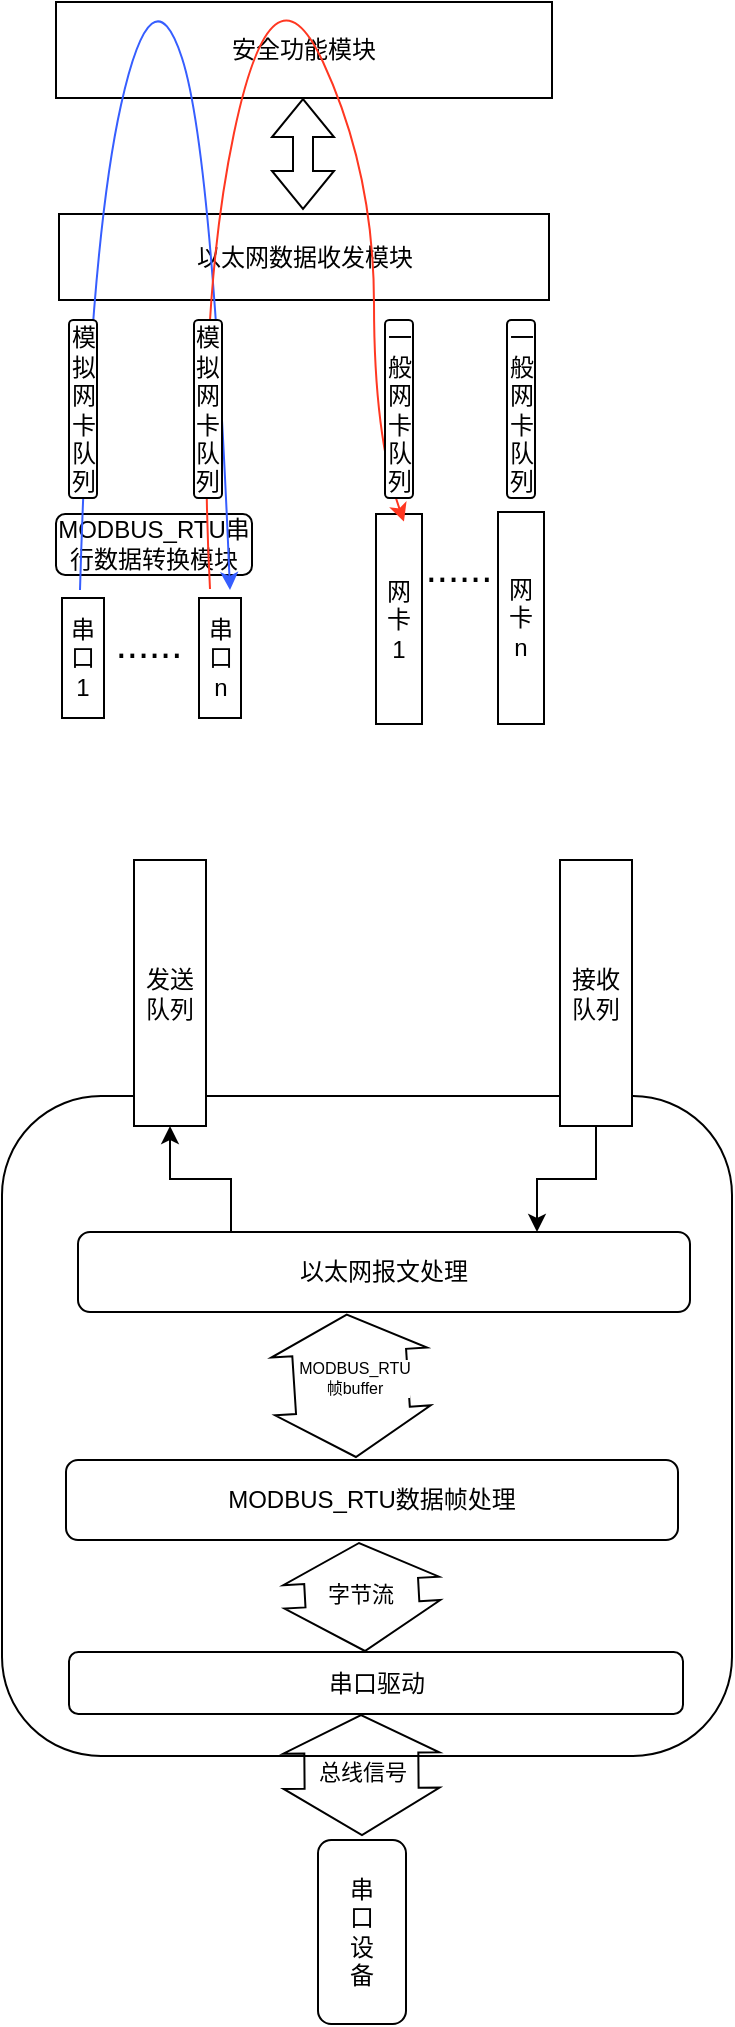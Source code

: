 <mxfile version="22.1.4" type="github">
  <diagram name="第 1 页" id="0guYEPcLW2XiCTTwkZSu">
    <mxGraphModel dx="1569" dy="294" grid="0" gridSize="10" guides="1" tooltips="1" connect="1" arrows="1" fold="1" page="0" pageScale="1" pageWidth="827" pageHeight="1169" math="0" shadow="0">
      <root>
        <mxCell id="0" />
        <mxCell id="1" parent="0" />
        <mxCell id="1YQMZuG3S02R0JHDBI4F-1" value="以太网数据收发模块" style="rounded=0;whiteSpace=wrap;html=1;" parent="1" vertex="1">
          <mxGeometry x="123.5" y="561" width="245" height="43" as="geometry" />
        </mxCell>
        <mxCell id="1YQMZuG3S02R0JHDBI4F-2" value="安全功能模块" style="rounded=0;whiteSpace=wrap;html=1;" parent="1" vertex="1">
          <mxGeometry x="122" y="455" width="248" height="48" as="geometry" />
        </mxCell>
        <mxCell id="1YQMZuG3S02R0JHDBI4F-5" value="" style="shape=flexArrow;endArrow=classic;startArrow=classic;html=1;rounded=0;" parent="1" edge="1">
          <mxGeometry width="100" height="100" relative="1" as="geometry">
            <mxPoint x="245.5" y="559" as="sourcePoint" />
            <mxPoint x="245.5" y="503" as="targetPoint" />
          </mxGeometry>
        </mxCell>
        <mxCell id="1YQMZuG3S02R0JHDBI4F-6" value="网卡&lt;br&gt;1" style="rounded=0;whiteSpace=wrap;html=1;" parent="1" vertex="1">
          <mxGeometry x="282" y="711" width="23" height="105" as="geometry" />
        </mxCell>
        <mxCell id="1YQMZuG3S02R0JHDBI4F-8" value="&lt;font style=&quot;font-size: 20px;&quot;&gt;......&lt;/font&gt;" style="text;html=1;align=center;verticalAlign=middle;resizable=0;points=[];autosize=1;strokeColor=none;fillColor=none;" parent="1" vertex="1">
          <mxGeometry x="297" y="718.75" width="51" height="36" as="geometry" />
        </mxCell>
        <mxCell id="1YQMZuG3S02R0JHDBI4F-9" value="MODBUS_RTU串行数据转换模块" style="rounded=1;whiteSpace=wrap;html=1;" parent="1" vertex="1">
          <mxGeometry x="122" y="711" width="98" height="30.5" as="geometry" />
        </mxCell>
        <mxCell id="1YQMZuG3S02R0JHDBI4F-15" value="网卡&lt;br&gt;n" style="rounded=0;whiteSpace=wrap;html=1;" parent="1" vertex="1">
          <mxGeometry x="343" y="710" width="23" height="106" as="geometry" />
        </mxCell>
        <mxCell id="1YQMZuG3S02R0JHDBI4F-17" value="串口&lt;br&gt;1" style="rounded=0;whiteSpace=wrap;html=1;" parent="1" vertex="1">
          <mxGeometry x="125" y="753" width="21" height="60" as="geometry" />
        </mxCell>
        <mxCell id="1YQMZuG3S02R0JHDBI4F-18" value="串口&lt;br&gt;n" style="rounded=0;whiteSpace=wrap;html=1;" parent="1" vertex="1">
          <mxGeometry x="193.5" y="753" width="21" height="60" as="geometry" />
        </mxCell>
        <mxCell id="1YQMZuG3S02R0JHDBI4F-19" value="&lt;font style=&quot;font-size: 20px;&quot;&gt;......&lt;/font&gt;" style="text;html=1;align=center;verticalAlign=middle;resizable=0;points=[];autosize=1;strokeColor=none;fillColor=none;" parent="1" vertex="1">
          <mxGeometry x="142.5" y="757" width="51" height="36" as="geometry" />
        </mxCell>
        <mxCell id="1YQMZuG3S02R0JHDBI4F-20" value="" style="curved=1;endArrow=classic;html=1;rounded=0;strokeColor=#365EFF;" parent="1" edge="1">
          <mxGeometry width="50" height="50" relative="1" as="geometry">
            <mxPoint x="134" y="749" as="sourcePoint" />
            <mxPoint x="209" y="749" as="targetPoint" />
            <Array as="points">
              <mxPoint x="139" y="576" />
              <mxPoint x="170" y="437" />
              <mxPoint x="200" y="529" />
            </Array>
          </mxGeometry>
        </mxCell>
        <mxCell id="1YQMZuG3S02R0JHDBI4F-21" value="" style="curved=1;endArrow=classic;html=1;rounded=0;strokeColor=#FF3721;entryX=-0.02;entryY=-0.11;entryDx=0;entryDy=0;entryPerimeter=0;" parent="1" target="1YQMZuG3S02R0JHDBI4F-8" edge="1">
          <mxGeometry width="50" height="50" relative="1" as="geometry">
            <mxPoint x="199" y="748.5" as="sourcePoint" />
            <mxPoint x="326" y="753" as="targetPoint" />
            <Array as="points">
              <mxPoint x="192" y="611" />
              <mxPoint x="230" y="430" />
              <mxPoint x="281" y="540" />
              <mxPoint x="281" y="672" />
            </Array>
          </mxGeometry>
        </mxCell>
        <mxCell id="skNHAEBczsYI5l0UEeBx-1" value="模拟网卡队列" style="rounded=1;whiteSpace=wrap;html=1;" parent="1" vertex="1">
          <mxGeometry x="128.5" y="614" width="14" height="89" as="geometry" />
        </mxCell>
        <mxCell id="skNHAEBczsYI5l0UEeBx-5" value="模拟网卡队列" style="rounded=1;whiteSpace=wrap;html=1;" parent="1" vertex="1">
          <mxGeometry x="191" y="614" width="14" height="89" as="geometry" />
        </mxCell>
        <mxCell id="skNHAEBczsYI5l0UEeBx-6" value="一般网卡队列" style="rounded=1;whiteSpace=wrap;html=1;" parent="1" vertex="1">
          <mxGeometry x="286.5" y="614" width="14" height="89" as="geometry" />
        </mxCell>
        <mxCell id="skNHAEBczsYI5l0UEeBx-7" value="一般网卡队列" style="rounded=1;whiteSpace=wrap;html=1;" parent="1" vertex="1">
          <mxGeometry x="347.5" y="614" width="14" height="89" as="geometry" />
        </mxCell>
        <mxCell id="2tdH_ecfaGRI0o93MVHh-1" value="" style="rounded=1;whiteSpace=wrap;html=1;" vertex="1" parent="1">
          <mxGeometry x="95" y="1002" width="365" height="330" as="geometry" />
        </mxCell>
        <mxCell id="2tdH_ecfaGRI0o93MVHh-2" value="发送队列" style="rounded=0;whiteSpace=wrap;html=1;" vertex="1" parent="1">
          <mxGeometry x="161" y="884" width="36" height="133" as="geometry" />
        </mxCell>
        <mxCell id="2tdH_ecfaGRI0o93MVHh-3" value="串&lt;br&gt;口&lt;br&gt;设&lt;br&gt;备" style="rounded=1;whiteSpace=wrap;html=1;" vertex="1" parent="1">
          <mxGeometry x="253" y="1374" width="44" height="92" as="geometry" />
        </mxCell>
        <mxCell id="2tdH_ecfaGRI0o93MVHh-20" style="edgeStyle=orthogonalEdgeStyle;rounded=0;orthogonalLoop=1;jettySize=auto;html=1;exitX=0.5;exitY=1;exitDx=0;exitDy=0;entryX=0.75;entryY=0;entryDx=0;entryDy=0;" edge="1" parent="1" source="2tdH_ecfaGRI0o93MVHh-4" target="2tdH_ecfaGRI0o93MVHh-9">
          <mxGeometry relative="1" as="geometry" />
        </mxCell>
        <mxCell id="2tdH_ecfaGRI0o93MVHh-4" value="接收队列" style="rounded=0;whiteSpace=wrap;html=1;" vertex="1" parent="1">
          <mxGeometry x="374" y="884" width="36" height="133" as="geometry" />
        </mxCell>
        <mxCell id="2tdH_ecfaGRI0o93MVHh-5" value="串口驱动" style="rounded=1;whiteSpace=wrap;html=1;" vertex="1" parent="1">
          <mxGeometry x="128.5" y="1280" width="307" height="31" as="geometry" />
        </mxCell>
        <mxCell id="2tdH_ecfaGRI0o93MVHh-6" value="" style="shape=flexArrow;endArrow=classic;startArrow=classic;html=1;rounded=0;width=57;startSize=7.46;" edge="1" parent="1">
          <mxGeometry width="100" height="100" relative="1" as="geometry">
            <mxPoint x="275" y="1372" as="sourcePoint" />
            <mxPoint x="274.5" y="1311" as="targetPoint" />
          </mxGeometry>
        </mxCell>
        <mxCell id="2tdH_ecfaGRI0o93MVHh-11" value="总线信号" style="edgeLabel;html=1;align=center;verticalAlign=middle;resizable=0;points=[];" vertex="1" connectable="0" parent="2tdH_ecfaGRI0o93MVHh-6">
          <mxGeometry x="0.049" relative="1" as="geometry">
            <mxPoint as="offset" />
          </mxGeometry>
        </mxCell>
        <mxCell id="2tdH_ecfaGRI0o93MVHh-8" value="MODBUS_RTU数据帧处理" style="rounded=1;whiteSpace=wrap;html=1;" vertex="1" parent="1">
          <mxGeometry x="127" y="1184" width="306" height="40" as="geometry" />
        </mxCell>
        <mxCell id="2tdH_ecfaGRI0o93MVHh-21" style="edgeStyle=orthogonalEdgeStyle;rounded=0;orthogonalLoop=1;jettySize=auto;html=1;exitX=0.25;exitY=0;exitDx=0;exitDy=0;entryX=0.5;entryY=1;entryDx=0;entryDy=0;" edge="1" parent="1" source="2tdH_ecfaGRI0o93MVHh-9" target="2tdH_ecfaGRI0o93MVHh-2">
          <mxGeometry relative="1" as="geometry" />
        </mxCell>
        <mxCell id="2tdH_ecfaGRI0o93MVHh-9" value="以太网报文处理" style="rounded=1;whiteSpace=wrap;html=1;" vertex="1" parent="1">
          <mxGeometry x="133" y="1070" width="306" height="40" as="geometry" />
        </mxCell>
        <mxCell id="2tdH_ecfaGRI0o93MVHh-12" value="" style="shape=flexArrow;endArrow=classic;startArrow=classic;html=1;rounded=0;width=57;startSize=7.46;" edge="1" parent="1">
          <mxGeometry width="100" height="100" relative="1" as="geometry">
            <mxPoint x="276.5" y="1280" as="sourcePoint" />
            <mxPoint x="273.5" y="1225" as="targetPoint" />
          </mxGeometry>
        </mxCell>
        <mxCell id="2tdH_ecfaGRI0o93MVHh-13" value="字节流" style="edgeLabel;html=1;align=center;verticalAlign=middle;resizable=0;points=[];" vertex="1" connectable="0" parent="2tdH_ecfaGRI0o93MVHh-12">
          <mxGeometry x="0.049" relative="1" as="geometry">
            <mxPoint x="-1" as="offset" />
          </mxGeometry>
        </mxCell>
        <mxCell id="2tdH_ecfaGRI0o93MVHh-14" value="" style="shape=flexArrow;endArrow=classic;startArrow=classic;html=1;rounded=0;width=57;startSize=7.46;entryX=0.439;entryY=1.02;entryDx=0;entryDy=0;entryPerimeter=0;" edge="1" parent="1" target="2tdH_ecfaGRI0o93MVHh-9">
          <mxGeometry width="100" height="100" relative="1" as="geometry">
            <mxPoint x="272" y="1183" as="sourcePoint" />
            <mxPoint x="269" y="1128" as="targetPoint" />
          </mxGeometry>
        </mxCell>
        <mxCell id="2tdH_ecfaGRI0o93MVHh-15" value="MODBUS_RTU&lt;br style=&quot;font-size: 8px;&quot;&gt;帧buffer" style="edgeLabel;html=1;align=center;verticalAlign=middle;resizable=0;points=[];fontSize=8;" vertex="1" connectable="0" parent="2tdH_ecfaGRI0o93MVHh-14">
          <mxGeometry x="0.049" relative="1" as="geometry">
            <mxPoint x="1" y="-2" as="offset" />
          </mxGeometry>
        </mxCell>
      </root>
    </mxGraphModel>
  </diagram>
</mxfile>

